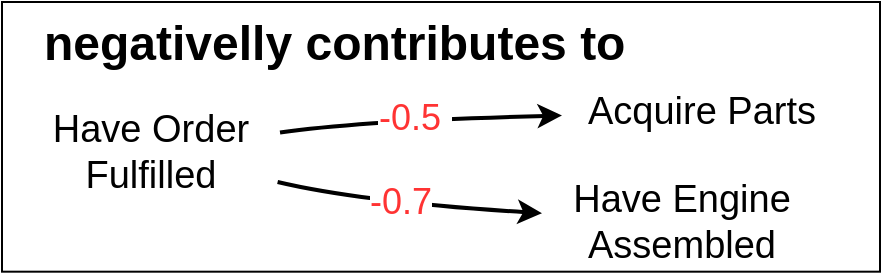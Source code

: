 <mxfile version="15.4.0" type="device" pages="14"><diagram name="iRL-manu-rel-1-contr-neg" id="lrQCM1Hvvk60PSm_WDTy"><mxGraphModel dx="3871" dy="3571" grid="1" gridSize="10" guides="1" tooltips="1" connect="1" arrows="1" fold="1" page="1" pageScale="1" pageWidth="850" pageHeight="1100" math="0" shadow="0"><root><mxCell id="0"/><mxCell id="1" parent="0"/><mxCell id="fjFCKpnaUV9YH-O8B2NR-1" value="&lt;font&gt;&lt;b&gt;negativelly contributes to&lt;/b&gt;&lt;/font&gt;" style="rounded=0;whiteSpace=wrap;html=1;align=left;fontSize=24;spacingLeft=19;horizontal=1;verticalAlign=top;" parent="1" vertex="1"><mxGeometry x="-3180" y="-3000" width="439" height="134.84" as="geometry"/></mxCell><mxCell id="fjFCKpnaUV9YH-O8B2NR-2" value="Have Order Fulfilled" style="text;html=1;align=center;verticalAlign=middle;whiteSpace=wrap;rounded=0;fontSize=19;" parent="1" vertex="1"><mxGeometry x="-3170" y="-2940" width="129" height="30" as="geometry"/></mxCell><mxCell id="fjFCKpnaUV9YH-O8B2NR-3" value="Acquire Parts" style="text;html=1;align=center;verticalAlign=middle;whiteSpace=wrap;rounded=0;fontSize=19;" parent="1" vertex="1"><mxGeometry x="-2900" y="-2980" width="140" height="70" as="geometry"/></mxCell><mxCell id="fjFCKpnaUV9YH-O8B2NR-4" value="" style="endArrow=classic;html=1;strokeWidth=2;curved=1;fontStyle=0;fontSize=11;" parent="1" source="fjFCKpnaUV9YH-O8B2NR-2" target="fjFCKpnaUV9YH-O8B2NR-3" edge="1"><mxGeometry width="50" height="50" relative="1" as="geometry"><mxPoint x="-2973" y="-2919.58" as="sourcePoint"/><mxPoint x="-3001" y="-2890.58" as="targetPoint"/><Array as="points"><mxPoint x="-3001" y="-2940.74"/></Array></mxGeometry></mxCell><mxCell id="fjFCKpnaUV9YH-O8B2NR-5" value="&lt;font style=&quot;font-size: 18px; color: rgb(255, 51, 51);&quot;&gt;-0.5&amp;nbsp;&lt;/font&gt;" style="edgeLabel;html=1;align=center;verticalAlign=middle;resizable=0;points=[];fontSize=22;labelBackgroundColor=default;" parent="fjFCKpnaUV9YH-O8B2NR-4" vertex="1" connectable="0"><mxGeometry x="-0.196" y="-16" relative="1" as="geometry"><mxPoint x="10" y="-18" as="offset"/></mxGeometry></mxCell><mxCell id="1B3afFmwg3iGzVP_gcV6-1" value="Have Engine Assembled" style="text;html=1;align=center;verticalAlign=middle;whiteSpace=wrap;rounded=0;fontSize=19;" parent="1" vertex="1"><mxGeometry x="-2910" y="-2910" width="140" height="40" as="geometry"/></mxCell><mxCell id="1B3afFmwg3iGzVP_gcV6-2" value="" style="endArrow=classic;html=1;strokeWidth=2;curved=1;fontStyle=0;fontSize=11;" parent="1" source="fjFCKpnaUV9YH-O8B2NR-2" target="1B3afFmwg3iGzVP_gcV6-1" edge="1"><mxGeometry width="50" height="50" relative="1" as="geometry"><mxPoint x="-3033" y="-2921" as="sourcePoint"/><mxPoint x="-2890" y="-2933" as="targetPoint"/><Array as="points"><mxPoint x="-3000" y="-2900"/></Array></mxGeometry></mxCell><mxCell id="1B3afFmwg3iGzVP_gcV6-3" value="&lt;font style=&quot;font-size: 18px; color: rgb(255, 51, 51);&quot;&gt;-0.7&lt;/font&gt;" style="edgeLabel;html=1;align=center;verticalAlign=middle;resizable=0;points=[];fontSize=22;labelBackgroundColor=default;" parent="1B3afFmwg3iGzVP_gcV6-2" vertex="1" connectable="0"><mxGeometry x="-0.196" y="-16" relative="1" as="geometry"><mxPoint x="10" y="-18" as="offset"/></mxGeometry></mxCell></root></mxGraphModel></diagram><diagram id="jRgEcZpF6pAmbIoYRc1D" name="iRL-manu-rel-2-contr-neg"><mxGraphModel dx="4578" dy="3978" grid="1" gridSize="10" guides="1" tooltips="1" connect="1" arrows="1" fold="1" page="1" pageScale="1" pageWidth="850" pageHeight="1100" math="0" shadow="0"><root><mxCell id="0"/><mxCell id="1" parent="0"/><mxCell id="3MwRY0myMUpInlV-LfYu-1" value="&lt;b&gt;negativelly contributes to&lt;/b&gt;" style="rounded=0;whiteSpace=wrap;html=1;align=left;fontSize=24;spacingLeft=19;horizontal=1;verticalAlign=top;" parent="1" vertex="1"><mxGeometry x="-3180" y="-3000" width="439" height="134.84" as="geometry"/></mxCell><mxCell id="3MwRY0myMUpInlV-LfYu-2" value="Have Engine Assembled" style="text;html=1;align=center;verticalAlign=middle;whiteSpace=wrap;rounded=0;fontSize=19;" parent="1" vertex="1"><mxGeometry x="-3170" y="-2930.74" width="129" height="30" as="geometry"/></mxCell><mxCell id="3MwRY0myMUpInlV-LfYu-3" value="Assemble Engine In House" style="text;html=1;align=center;verticalAlign=middle;whiteSpace=wrap;rounded=0;fontSize=19;" parent="1" vertex="1"><mxGeometry x="-2900" y="-2980" width="150" height="70" as="geometry"/></mxCell><mxCell id="3MwRY0myMUpInlV-LfYu-4" value="" style="endArrow=classic;html=1;strokeWidth=2;curved=1;fontStyle=0;fontSize=11;" parent="1" source="3MwRY0myMUpInlV-LfYu-2" target="3MwRY0myMUpInlV-LfYu-3" edge="1"><mxGeometry width="50" height="50" relative="1" as="geometry"><mxPoint x="-2973" y="-2919.58" as="sourcePoint"/><mxPoint x="-3001" y="-2890.58" as="targetPoint"/><Array as="points"><mxPoint x="-3001" y="-2940.74"/></Array></mxGeometry></mxCell><mxCell id="3MwRY0myMUpInlV-LfYu-5" value="&lt;span style=&quot;color: rgb(255, 51, 51); font-size: 18px;&quot;&gt;-0.5&amp;nbsp;&lt;/span&gt;" style="edgeLabel;html=1;align=center;verticalAlign=middle;resizable=0;points=[];fontSize=22;labelBackgroundColor=default;" parent="3MwRY0myMUpInlV-LfYu-4" vertex="1" connectable="0"><mxGeometry x="-0.196" y="-16" relative="1" as="geometry"><mxPoint x="10" y="-18" as="offset"/></mxGeometry></mxCell><mxCell id="3MwRY0myMUpInlV-LfYu-6" value="Outsource Assembly" style="text;html=1;align=center;verticalAlign=middle;whiteSpace=wrap;rounded=0;fontSize=19;" parent="1" vertex="1"><mxGeometry x="-2910" y="-2910" width="140" height="40" as="geometry"/></mxCell><mxCell id="3MwRY0myMUpInlV-LfYu-7" value="" style="endArrow=classic;html=1;strokeWidth=2;curved=1;fontStyle=0;fontSize=11;" parent="1" source="3MwRY0myMUpInlV-LfYu-2" target="3MwRY0myMUpInlV-LfYu-6" edge="1"><mxGeometry width="50" height="50" relative="1" as="geometry"><mxPoint x="-3033" y="-2921" as="sourcePoint"/><mxPoint x="-2890" y="-2933" as="targetPoint"/><Array as="points"><mxPoint x="-3000" y="-2900"/></Array></mxGeometry></mxCell><mxCell id="3MwRY0myMUpInlV-LfYu-8" value="&lt;span style=&quot;color: rgb(255, 51, 51); font-size: 18px;&quot;&gt;-0.7&amp;nbsp;&lt;/span&gt;" style="edgeLabel;html=1;align=center;verticalAlign=middle;resizable=0;points=[];fontSize=22;labelBackgroundColor=default;" parent="3MwRY0myMUpInlV-LfYu-7" vertex="1" connectable="0"><mxGeometry x="-0.196" y="-16" relative="1" as="geometry"><mxPoint x="10" y="-18" as="offset"/></mxGeometry></mxCell></root></mxGraphModel></diagram><diagram id="zBmDgi2XzJmhAONFBeY-" name="iRL-manu-rel-3-contr-neg"><mxGraphModel dx="3961" dy="3623" grid="1" gridSize="10" guides="1" tooltips="1" connect="1" arrows="1" fold="1" page="1" pageScale="1" pageWidth="850" pageHeight="1100" math="0" shadow="0"><root><mxCell id="0"/><mxCell id="1" parent="0"/><mxCell id="jyI7H2SR0KBquLTpzaB4-1" value="&lt;b&gt;negativelly contributes to&lt;/b&gt;" style="rounded=0;whiteSpace=wrap;html=1;align=left;fontSize=24;spacingLeft=19;horizontal=1;verticalAlign=top;" parent="1" vertex="1"><mxGeometry x="-3180" y="-3000" width="439" height="134.84" as="geometry"/></mxCell><mxCell id="jyI7H2SR0KBquLTpzaB4-2" value="Acquire&lt;br&gt;Parts" style="text;html=1;align=center;verticalAlign=middle;whiteSpace=wrap;rounded=0;fontSize=19;" parent="1" vertex="1"><mxGeometry x="-3180" y="-2940" width="90" height="30" as="geometry"/></mxCell><mxCell id="jyI7H2SR0KBquLTpzaB4-3" value="Parts Acquired In Time" style="text;html=1;align=center;verticalAlign=middle;whiteSpace=wrap;rounded=0;fontSize=19;" parent="1" vertex="1"><mxGeometry x="-2960" y="-2990" width="200" height="70" as="geometry"/></mxCell><mxCell id="jyI7H2SR0KBquLTpzaB4-4" value="" style="endArrow=classic;html=1;strokeWidth=2;curved=1;fontStyle=0;fontSize=11;" parent="1" source="jyI7H2SR0KBquLTpzaB4-2" target="jyI7H2SR0KBquLTpzaB4-3" edge="1"><mxGeometry width="50" height="50" relative="1" as="geometry"><mxPoint x="-2973" y="-2919.58" as="sourcePoint"/><mxPoint x="-3001" y="-2890.58" as="targetPoint"/><Array as="points"><mxPoint x="-3001" y="-2940.74"/></Array></mxGeometry></mxCell><mxCell id="jyI7H2SR0KBquLTpzaB4-5" value="&lt;span style=&quot;color: rgb(255, 51, 51); font-size: 18px;&quot;&gt;-0.5&amp;nbsp;&lt;/span&gt;" style="edgeLabel;html=1;align=center;verticalAlign=middle;resizable=0;points=[];fontSize=22;labelBackgroundColor=default;" parent="jyI7H2SR0KBquLTpzaB4-4" vertex="1" connectable="0"><mxGeometry x="-0.196" y="-16" relative="1" as="geometry"><mxPoint x="10" y="-18" as="offset"/></mxGeometry></mxCell><mxCell id="jyI7H2SR0KBquLTpzaB4-6" value="Parts Acquired Late" style="text;html=1;align=center;verticalAlign=middle;whiteSpace=wrap;rounded=0;fontSize=19;" parent="1" vertex="1"><mxGeometry x="-2960" y="-2940" width="190" height="40" as="geometry"/></mxCell><mxCell id="jyI7H2SR0KBquLTpzaB4-7" value="" style="endArrow=classic;html=1;strokeWidth=2;curved=1;fontStyle=0;fontSize=11;" parent="1" source="jyI7H2SR0KBquLTpzaB4-2" target="jyI7H2SR0KBquLTpzaB4-6" edge="1"><mxGeometry width="50" height="50" relative="1" as="geometry"><mxPoint x="-3033" y="-2921" as="sourcePoint"/><mxPoint x="-2890" y="-2933" as="targetPoint"/><Array as="points"><mxPoint x="-3000" y="-2910"/></Array></mxGeometry></mxCell><mxCell id="jyI7H2SR0KBquLTpzaB4-8" value="&lt;span style=&quot;color: rgb(255, 51, 51); font-size: 18px;&quot;&gt;-0.7&amp;nbsp;&lt;/span&gt;" style="edgeLabel;html=1;align=center;verticalAlign=middle;resizable=0;points=[];fontSize=22;labelBackgroundColor=default;" parent="jyI7H2SR0KBquLTpzaB4-7" vertex="1" connectable="0"><mxGeometry x="-0.196" y="-16" relative="1" as="geometry"><mxPoint x="10" y="-18" as="offset"/></mxGeometry></mxCell><mxCell id="hmVAoTdsAqbCUz1YsLpc-1" value="Parts Never Acquired" style="text;html=1;align=center;verticalAlign=middle;whiteSpace=wrap;rounded=0;fontSize=19;" vertex="1" parent="1"><mxGeometry x="-2950" y="-2905.16" width="190" height="40" as="geometry"/></mxCell><mxCell id="hmVAoTdsAqbCUz1YsLpc-3" value="" style="endArrow=classic;html=1;strokeWidth=2;curved=1;fontStyle=0;fontSize=11;" edge="1" parent="1" source="jyI7H2SR0KBquLTpzaB4-2" target="hmVAoTdsAqbCUz1YsLpc-1"><mxGeometry width="50" height="50" relative="1" as="geometry"><mxPoint x="-3080" y="-2910" as="sourcePoint"/><mxPoint x="-2950" y="-2905.926" as="targetPoint"/><Array as="points"><mxPoint x="-3020" y="-2880"/></Array></mxGeometry></mxCell><mxCell id="hmVAoTdsAqbCUz1YsLpc-4" value="&lt;span style=&quot;color: rgb(255 , 51 , 51) ; font-size: 18px&quot;&gt;-0.4&amp;nbsp;&lt;/span&gt;" style="edgeLabel;html=1;align=center;verticalAlign=middle;resizable=0;points=[];fontSize=22;labelBackgroundColor=default;" vertex="1" connectable="0" parent="hmVAoTdsAqbCUz1YsLpc-3"><mxGeometry x="-0.196" y="-16" relative="1" as="geometry"><mxPoint x="10" y="-18" as="offset"/></mxGeometry></mxCell></root></mxGraphModel></diagram><diagram id="1IxjrtlEPSZ1EHy36e9s" name="iRL-manu-rel-4-contr-neg"><mxGraphModel dx="4578" dy="3978" grid="1" gridSize="10" guides="1" tooltips="1" connect="1" arrows="1" fold="1" page="1" pageScale="1" pageWidth="850" pageHeight="1100" math="0" shadow="0"><root><mxCell id="0"/><mxCell id="1" parent="0"/><mxCell id="nlNQb1uuhed4q07HRmEf-1" value="&lt;b&gt;negativelly contributes to&lt;/b&gt;" style="rounded=0;whiteSpace=wrap;html=1;align=left;fontSize=24;spacingLeft=19;horizontal=1;verticalAlign=top;" parent="1" vertex="1"><mxGeometry x="-3180" y="-3000" width="439" height="134.84" as="geometry"/></mxCell><mxCell id="nlNQb1uuhed4q07HRmEf-2" value="Parts Never Acquired" style="text;html=1;align=center;verticalAlign=middle;whiteSpace=wrap;rounded=0;fontSize=19;" parent="1" vertex="1"><mxGeometry x="-3150" y="-2930.74" width="120" height="30" as="geometry"/></mxCell><mxCell id="nlNQb1uuhed4q07HRmEf-3" value="Order is Cancelled" style="text;html=1;align=center;verticalAlign=middle;whiteSpace=wrap;rounded=0;fontSize=19;" parent="1" vertex="1"><mxGeometry x="-2880" y="-2950.74" width="100" height="70" as="geometry"/></mxCell><mxCell id="RuJxHSUn0UA0OMpb73bB-1" value="" style="endArrow=classic;html=1;strokeWidth=2;curved=1;fontStyle=0;fontSize=11;" parent="1" source="nlNQb1uuhed4q07HRmEf-2" target="nlNQb1uuhed4q07HRmEf-3" edge="1"><mxGeometry width="50" height="50" relative="1" as="geometry"><mxPoint x="-3043" y="-2931" as="sourcePoint"/><mxPoint x="-2900" y="-2943" as="targetPoint"/><Array as="points"><mxPoint x="-3001" y="-2940.74"/></Array></mxGeometry></mxCell><mxCell id="RuJxHSUn0UA0OMpb73bB-2" value="&lt;span style=&quot;color: rgb(255, 51, 51); font-size: 18px;&quot;&gt;-0.5&amp;nbsp;&lt;/span&gt;" style="edgeLabel;html=1;align=center;verticalAlign=middle;resizable=0;points=[];fontSize=22;labelBackgroundColor=default;" parent="RuJxHSUn0UA0OMpb73bB-1" vertex="1" connectable="0"><mxGeometry x="-0.196" y="-16" relative="1" as="geometry"><mxPoint x="10" y="-18" as="offset"/></mxGeometry></mxCell></root></mxGraphModel></diagram><diagram id="mF4jjamFUtdUcgxOceSQ" name="iRL-manu-rel-5-contr-neg"><mxGraphModel dx="4578" dy="3978" grid="1" gridSize="10" guides="1" tooltips="1" connect="1" arrows="1" fold="1" page="1" pageScale="1" pageWidth="850" pageHeight="1100" math="0" shadow="0"><root><mxCell id="0"/><mxCell id="1" parent="0"/><mxCell id="Jh1ieqGiToqUIMGj4EJh-1" value="&lt;b&gt;negativelly contributes to&lt;/b&gt;" style="rounded=0;whiteSpace=wrap;html=1;align=left;fontSize=24;spacingLeft=19;horizontal=1;verticalAlign=top;" parent="1" vertex="1"><mxGeometry x="-3220" y="-3040" width="439" height="134.84" as="geometry"/></mxCell><mxCell id="Jh1ieqGiToqUIMGj4EJh-2" value="Order is Cancelled" style="text;html=1;align=center;verticalAlign=middle;whiteSpace=wrap;rounded=0;fontSize=19;" parent="1" vertex="1"><mxGeometry x="-3180" y="-2970.74" width="100" height="30" as="geometry"/></mxCell><mxCell id="Jh1ieqGiToqUIMGj4EJh-3" value="Penalty is Issued" style="text;html=1;align=center;verticalAlign=middle;whiteSpace=wrap;rounded=0;fontSize=19;" parent="1" vertex="1"><mxGeometry x="-2910" y="-2990.74" width="90" height="70" as="geometry"/></mxCell><mxCell id="Jh1ieqGiToqUIMGj4EJh-4" value="" style="endArrow=classic;html=1;strokeWidth=2;curved=1;fontStyle=0;fontSize=11;" parent="1" source="Jh1ieqGiToqUIMGj4EJh-2" target="Jh1ieqGiToqUIMGj4EJh-3" edge="1"><mxGeometry width="50" height="50" relative="1" as="geometry"><mxPoint x="-3083" y="-2971" as="sourcePoint"/><mxPoint x="-2940" y="-2983" as="targetPoint"/><Array as="points"><mxPoint x="-3041" y="-2980.74"/></Array></mxGeometry></mxCell><mxCell id="Jh1ieqGiToqUIMGj4EJh-5" value="&lt;span style=&quot;color: rgb(255, 51, 51); font-size: 18px;&quot;&gt;-0.5&amp;nbsp;&lt;/span&gt;" style="edgeLabel;html=1;align=center;verticalAlign=middle;resizable=0;points=[];fontSize=22;labelBackgroundColor=default;" parent="Jh1ieqGiToqUIMGj4EJh-4" vertex="1" connectable="0"><mxGeometry x="-0.196" y="-16" relative="1" as="geometry"><mxPoint x="10" y="-18" as="offset"/></mxGeometry></mxCell></root></mxGraphModel></diagram><diagram id="vYKbGq_c37cxqWt-kweQ" name="iRL-manu-rel-6-contr-neg"><mxGraphModel dx="4578" dy="3978" grid="1" gridSize="10" guides="1" tooltips="1" connect="1" arrows="1" fold="1" page="1" pageScale="1" pageWidth="850" pageHeight="1100" math="0" shadow="0"><root><mxCell id="0"/><mxCell id="1" parent="0"/><mxCell id="4D4Ky4i7R2cBNQQYwYDM-1" value="&lt;b&gt;negativelly contributes to&lt;/b&gt;" style="rounded=0;whiteSpace=wrap;html=1;align=left;fontSize=24;spacingLeft=19;horizontal=1;verticalAlign=top;" parent="1" vertex="1"><mxGeometry x="-3220" y="-3040" width="439" height="134.84" as="geometry"/></mxCell><mxCell id="4D4Ky4i7R2cBNQQYwYDM-2" value="Previous Order was Cancelled" style="text;html=1;align=center;verticalAlign=middle;whiteSpace=wrap;rounded=0;fontSize=19;" parent="1" vertex="1"><mxGeometry x="-3181" y="-2970.74" width="100" height="30" as="geometry"/></mxCell><mxCell id="4D4Ky4i7R2cBNQQYwYDM-3" value="Penalty is Issued" style="text;html=1;align=center;verticalAlign=middle;whiteSpace=wrap;rounded=0;fontSize=19;" parent="1" vertex="1"><mxGeometry x="-2910" y="-2981.11" width="90" height="50.74" as="geometry"/></mxCell><mxCell id="4D4Ky4i7R2cBNQQYwYDM-4" value="" style="endArrow=classic;html=1;strokeWidth=2;curved=1;fontStyle=0;fontSize=11;" parent="1" source="4D4Ky4i7R2cBNQQYwYDM-2" target="4D4Ky4i7R2cBNQQYwYDM-3" edge="1"><mxGeometry width="50" height="50" relative="1" as="geometry"><mxPoint x="-3083" y="-2971" as="sourcePoint"/><mxPoint x="-2940" y="-2983" as="targetPoint"/><Array as="points"><mxPoint x="-3041" y="-2980.74"/></Array></mxGeometry></mxCell><mxCell id="4D4Ky4i7R2cBNQQYwYDM-5" value="&lt;span style=&quot;color: rgb(255, 51, 51); font-size: 18px;&quot;&gt;-0.5&amp;nbsp;&lt;/span&gt;" style="edgeLabel;html=1;align=center;verticalAlign=middle;resizable=0;points=[];fontSize=22;labelBackgroundColor=default;" parent="4D4Ky4i7R2cBNQQYwYDM-4" vertex="1" connectable="0"><mxGeometry x="-0.196" y="-16" relative="1" as="geometry"><mxPoint x="10" y="-18" as="offset"/></mxGeometry></mxCell></root></mxGraphModel></diagram><diagram id="Au_eIEvgqQtElC9Wct7o" name="iRL-manu-rel-7-contr-neg"><mxGraphModel dx="4578" dy="3978" grid="1" gridSize="10" guides="1" tooltips="1" connect="1" arrows="1" fold="1" page="1" pageScale="1" pageWidth="850" pageHeight="1100" math="0" shadow="0"><root><mxCell id="0"/><mxCell id="1" parent="0"/><mxCell id="8bAgGs7-TkSVf-weHCQd-1" value="&lt;b&gt;negativelly contributes to&lt;/b&gt;" style="rounded=0;whiteSpace=wrap;html=1;align=left;fontSize=24;spacingLeft=19;horizontal=1;verticalAlign=top;" parent="1" vertex="1"><mxGeometry x="-3220" y="-3040" width="439" height="134.84" as="geometry"/></mxCell><mxCell id="8bAgGs7-TkSVf-weHCQd-2" value="Acquire Parts" style="text;html=1;align=center;verticalAlign=middle;whiteSpace=wrap;rounded=0;fontSize=19;" parent="1" vertex="1"><mxGeometry x="-3181" y="-2970.74" width="100" height="30" as="geometry"/></mxCell><mxCell id="8bAgGs7-TkSVf-weHCQd-3" value="Have the Engine Assembled" style="text;html=1;align=center;verticalAlign=middle;whiteSpace=wrap;rounded=0;fontSize=19;" parent="1" vertex="1"><mxGeometry x="-2890" y="-2981.11" width="90" height="50.74" as="geometry"/></mxCell><mxCell id="8bAgGs7-TkSVf-weHCQd-4" value="" style="endArrow=classic;html=1;strokeWidth=2;curved=1;fontStyle=0;fontSize=11;" parent="1" source="8bAgGs7-TkSVf-weHCQd-2" target="8bAgGs7-TkSVf-weHCQd-3" edge="1"><mxGeometry width="50" height="50" relative="1" as="geometry"><mxPoint x="-3083" y="-2971" as="sourcePoint"/><mxPoint x="-2940" y="-2983" as="targetPoint"/><Array as="points"><mxPoint x="-3041" y="-2980.74"/></Array></mxGeometry></mxCell><mxCell id="8bAgGs7-TkSVf-weHCQd-5" value="&lt;span style=&quot;color: rgb(255, 51, 51); font-size: 18px;&quot;&gt;-0.5&amp;nbsp;&lt;/span&gt;" style="edgeLabel;html=1;align=center;verticalAlign=middle;resizable=0;points=[];fontSize=22;labelBackgroundColor=default;" parent="8bAgGs7-TkSVf-weHCQd-4" vertex="1" connectable="0"><mxGeometry x="-0.196" y="-16" relative="1" as="geometry"><mxPoint x="10" y="-18" as="offset"/></mxGeometry></mxCell></root></mxGraphModel></diagram><diagram id="4KhcXFip8CfWlh6ND8Yw" name="iRL-manu-rel-8-contr-neg"><mxGraphModel dx="4578" dy="3978" grid="1" gridSize="10" guides="1" tooltips="1" connect="1" arrows="1" fold="1" page="1" pageScale="1" pageWidth="850" pageHeight="1100" math="0" shadow="0"><root><mxCell id="0"/><mxCell id="1" parent="0"/><mxCell id="HlySVwfMdXEdnLrNr_hF-1" value="&lt;b&gt;negativelly contributes to&lt;/b&gt;" style="rounded=0;whiteSpace=wrap;html=1;align=left;fontSize=24;spacingLeft=19;horizontal=1;verticalAlign=top;" parent="1" vertex="1"><mxGeometry x="-3220" y="-3040" width="439" height="134.84" as="geometry"/></mxCell><mxCell id="HlySVwfMdXEdnLrNr_hF-2" value="Reputation (previous status)" style="text;html=1;align=center;verticalAlign=middle;whiteSpace=wrap;rounded=0;fontSize=19;" parent="1" vertex="1"><mxGeometry x="-3181" y="-2970.74" width="100" height="30" as="geometry"/></mxCell><mxCell id="HlySVwfMdXEdnLrNr_hF-3" value="Reputation" style="text;html=1;align=center;verticalAlign=middle;whiteSpace=wrap;rounded=0;fontSize=19;" parent="1" vertex="1"><mxGeometry x="-2920" y="-2990" width="100" height="49.26" as="geometry"/></mxCell><mxCell id="HlySVwfMdXEdnLrNr_hF-4" value="" style="endArrow=classic;html=1;strokeWidth=2;curved=1;fontStyle=0;fontSize=11;" parent="1" source="HlySVwfMdXEdnLrNr_hF-2" target="HlySVwfMdXEdnLrNr_hF-3" edge="1"><mxGeometry width="50" height="50" relative="1" as="geometry"><mxPoint x="-3083" y="-2971" as="sourcePoint"/><mxPoint x="-2940" y="-2983" as="targetPoint"/><Array as="points"><mxPoint x="-3041" y="-2980.74"/></Array></mxGeometry></mxCell><mxCell id="HlySVwfMdXEdnLrNr_hF-5" value="&lt;span style=&quot;color: rgb(255, 51, 51); font-size: 18px;&quot;&gt;-0.5&amp;nbsp;&lt;/span&gt;" style="edgeLabel;html=1;align=center;verticalAlign=middle;resizable=0;points=[];fontSize=22;labelBackgroundColor=default;" parent="HlySVwfMdXEdnLrNr_hF-4" vertex="1" connectable="0"><mxGeometry x="-0.196" y="-16" relative="1" as="geometry"><mxPoint x="10" y="-18" as="offset"/></mxGeometry></mxCell></root></mxGraphModel></diagram><diagram id="FeQZBwoRJbgXJpnwxUOL" name="iRL-manu-rel-9-contr-neg"><mxGraphModel dx="4578" dy="3978" grid="1" gridSize="10" guides="1" tooltips="1" connect="1" arrows="1" fold="1" page="1" pageScale="1" pageWidth="850" pageHeight="1100" math="0" shadow="0"><root><mxCell id="0"/><mxCell id="1" parent="0"/><mxCell id="kzmNn4Tice0ezbUPIXT1-1" value="&lt;b&gt;negativelly contributes to&lt;/b&gt;" style="rounded=0;whiteSpace=wrap;html=1;align=left;fontSize=24;spacingLeft=19;horizontal=1;verticalAlign=top;" parent="1" vertex="1"><mxGeometry x="-3220" y="-3040" width="439" height="134.84" as="geometry"/></mxCell><mxCell id="kzmNn4Tice0ezbUPIXT1-2" value="Good Construction Quality" style="text;html=1;align=center;verticalAlign=middle;whiteSpace=wrap;rounded=0;fontSize=19;" parent="1" vertex="1"><mxGeometry x="-3181" y="-2970.74" width="100" height="30" as="geometry"/></mxCell><mxCell id="kzmNn4Tice0ezbUPIXT1-3" value="Reputation" style="text;html=1;align=center;verticalAlign=middle;whiteSpace=wrap;rounded=0;fontSize=19;" parent="1" vertex="1"><mxGeometry x="-2960" y="-2990.74" width="140" height="70" as="geometry"/></mxCell><mxCell id="kzmNn4Tice0ezbUPIXT1-4" value="" style="endArrow=classic;html=1;strokeWidth=2;curved=1;fontStyle=0;fontSize=11;" parent="1" source="kzmNn4Tice0ezbUPIXT1-2" target="kzmNn4Tice0ezbUPIXT1-3" edge="1"><mxGeometry width="50" height="50" relative="1" as="geometry"><mxPoint x="-3083" y="-2971" as="sourcePoint"/><mxPoint x="-2940" y="-2983" as="targetPoint"/><Array as="points"><mxPoint x="-3041" y="-2980.74"/></Array></mxGeometry></mxCell><mxCell id="kzmNn4Tice0ezbUPIXT1-5" value="&lt;span style=&quot;color: rgb(255, 51, 51); font-size: 18px;&quot;&gt;-0.5&amp;nbsp;&lt;/span&gt;" style="edgeLabel;html=1;align=center;verticalAlign=middle;resizable=0;points=[];fontSize=22;labelBackgroundColor=default;" parent="kzmNn4Tice0ezbUPIXT1-4" vertex="1" connectable="0"><mxGeometry x="-0.196" y="-16" relative="1" as="geometry"><mxPoint x="10" y="-18" as="offset"/></mxGeometry></mxCell></root></mxGraphModel></diagram><diagram id="P1F7y5oBeZOF15YZMAfe" name="iRL-manu-rel-10-contr-neg"><mxGraphModel dx="4578" dy="3978" grid="1" gridSize="10" guides="1" tooltips="1" connect="1" arrows="1" fold="1" page="1" pageScale="1" pageWidth="850" pageHeight="1100" math="0" shadow="0"><root><mxCell id="0"/><mxCell id="1" parent="0"/><mxCell id="xvbG_RXCLySQc_8d9MsR-1" value="&lt;b&gt;negativelly contributes to&lt;/b&gt;" style="rounded=0;whiteSpace=wrap;html=1;align=left;fontSize=24;spacingLeft=19;horizontal=1;verticalAlign=top;" parent="1" vertex="1"><mxGeometry x="-3220" y="-3040" width="439" height="134.84" as="geometry"/></mxCell><mxCell id="xvbG_RXCLySQc_8d9MsR-2" value="Bad Construction Quality" style="text;html=1;align=center;verticalAlign=middle;whiteSpace=wrap;rounded=0;fontSize=19;" parent="1" vertex="1"><mxGeometry x="-3220" y="-2990" width="158" height="70" as="geometry"/></mxCell><mxCell id="xvbG_RXCLySQc_8d9MsR-3" value="Reputation" style="text;html=1;align=center;verticalAlign=middle;whiteSpace=wrap;rounded=0;fontSize=19;" parent="1" vertex="1"><mxGeometry x="-2941" y="-2990.74" width="140" height="70" as="geometry"/></mxCell><mxCell id="xvbG_RXCLySQc_8d9MsR-4" value="" style="endArrow=classic;html=1;strokeWidth=2;curved=1;fontStyle=0;fontSize=11;" parent="1" source="xvbG_RXCLySQc_8d9MsR-2" target="xvbG_RXCLySQc_8d9MsR-3" edge="1"><mxGeometry width="50" height="50" relative="1" as="geometry"><mxPoint x="-3083" y="-2971" as="sourcePoint"/><mxPoint x="-2940" y="-2983" as="targetPoint"/><Array as="points"><mxPoint x="-2990" y="-2940"/></Array></mxGeometry></mxCell><mxCell id="xvbG_RXCLySQc_8d9MsR-5" value="&lt;span style=&quot;color: rgb(255, 51, 51); font-size: 18px;&quot;&gt;-0.5&amp;nbsp;&lt;/span&gt;" style="edgeLabel;html=1;align=center;verticalAlign=middle;resizable=0;points=[];fontSize=22;labelBackgroundColor=default;" parent="xvbG_RXCLySQc_8d9MsR-4" vertex="1" connectable="0"><mxGeometry x="-0.196" y="-16" relative="1" as="geometry"><mxPoint x="10" y="-18" as="offset"/></mxGeometry></mxCell></root></mxGraphModel></diagram><diagram id="Xo7n9-qTVo7QPiPUUxzN" name="iRL-manu-rel-11-contr-neg"><mxGraphModel dx="4834" dy="4136" grid="1" gridSize="10" guides="1" tooltips="1" connect="1" arrows="1" fold="1" page="1" pageScale="1" pageWidth="850" pageHeight="1100" math="0" shadow="0">&#xa;      <root>&#xa;        <mxCell id="0"/>&#xa;        <mxCell id="1" parent="0"/>&#xa;        <mxCell id="RVhw47yI1inJTAi2Jn-t-1" value="&lt;b&gt;negativelly contributes to&lt;/b&gt;" style="rounded=0;whiteSpace=wrap;html=1;align=left;fontSize=24;spacingLeft=19;horizontal=1;verticalAlign=top;" parent="1" vertex="1">&#xa;          <mxGeometry x="-3220" y="-3040" width="439" height="134.84" as="geometry"/>&#xa;        </mxCell>&#xa;        <mxCell id="RVhw47yI1inJTAi2Jn-t-2" value="Heater On" style="text;html=1;align=center;verticalAlign=middle;whiteSpace=wrap;rounded=0;fontSize=19;" parent="1" vertex="1">&#xa;          <mxGeometry x="-3190" y="-2970.74" width="100" height="30" as="geometry"/>&#xa;        </mxCell>&#xa;        <mxCell id="RVhw47yI1inJTAi2Jn-t-3" value="Maintain Ideal Temperature (current level)" style="text;html=1;align=center;verticalAlign=middle;whiteSpace=wrap;rounded=0;fontSize=19;" parent="1" vertex="1">&#xa;          <mxGeometry x="-2960" y="-2990.74" width="140" height="70" as="geometry"/>&#xa;        </mxCell>&#xa;        <mxCell id="RVhw47yI1inJTAi2Jn-t-4" value="" style="endArrow=classic;html=1;strokeWidth=2;curved=1;fontStyle=0;fontSize=11;" parent="1" source="RVhw47yI1inJTAi2Jn-t-2" target="RVhw47yI1inJTAi2Jn-t-3" edge="1">&#xa;          <mxGeometry width="50" height="50" relative="1" as="geometry">&#xa;            <mxPoint x="-3083" y="-2971" as="sourcePoint"/>&#xa;            <mxPoint x="-2940" y="-2983" as="targetPoint"/>&#xa;            <Array as="points">&#xa;              <mxPoint x="-3041" y="-2980.74"/>&#xa;            </Array>&#xa;          </mxGeometry>&#xa;        </mxCell>&#xa;        <mxCell id="RVhw47yI1inJTAi2Jn-t-5" value="&lt;span style=&quot;color: rgb(255, 51, 51); font-size: 18px;&quot;&gt;-0.5&amp;nbsp;&lt;/span&gt;" style="edgeLabel;html=1;align=center;verticalAlign=middle;resizable=0;points=[];fontSize=22;labelBackgroundColor=default;" parent="RVhw47yI1inJTAi2Jn-t-4" vertex="1" connectable="0">&#xa;          <mxGeometry x="-0.196" y="-16" relative="1" as="geometry">&#xa;            <mxPoint x="10" y="-18" as="offset"/>&#xa;          </mxGeometry>&#xa;        </mxCell>&#xa;      </root>&#xa;    </mxGraphModel></diagram><diagram id="enEovX3N7CVmyAMt918q" name="iRL-manu-rel-12-contr-neg"><mxGraphModel dx="4083" dy="3698" grid="1" gridSize="10" guides="1" tooltips="1" connect="1" arrows="1" fold="1" page="1" pageScale="1" pageWidth="850" pageHeight="1100" math="0" shadow="0">&#xa;      <root>&#xa;        <mxCell id="0"/>&#xa;        <mxCell id="1" parent="0"/>&#xa;        <mxCell id="xQaqpPyg9VID6BLQ5Ywr-1" value="&lt;b&gt;negativelly contributes to&lt;/b&gt;" style="rounded=0;whiteSpace=wrap;html=1;align=left;fontSize=24;spacingLeft=19;horizontal=1;verticalAlign=top;" parent="1" vertex="1">&#xa;          <mxGeometry x="-3220" y="-3040" width="439" height="134.84" as="geometry"/>&#xa;        </mxCell>&#xa;        <mxCell id="xQaqpPyg9VID6BLQ5Ywr-2" value="Minimize Running Time" style="text;html=1;align=center;verticalAlign=middle;whiteSpace=wrap;rounded=0;fontSize=19;" parent="1" vertex="1">&#xa;          <mxGeometry x="-3220" y="-2970.74" width="139" height="30" as="geometry"/>&#xa;        </mxCell>&#xa;        <mxCell id="xQaqpPyg9VID6BLQ5Ywr-3" value="Minimize Cost" style="text;html=1;align=center;verticalAlign=middle;whiteSpace=wrap;rounded=0;fontSize=19;" parent="1" vertex="1">&#xa;          <mxGeometry x="-2960" y="-2990.74" width="140" height="70" as="geometry"/>&#xa;        </mxCell>&#xa;        <mxCell id="xQaqpPyg9VID6BLQ5Ywr-4" value="" style="endArrow=classic;html=1;strokeWidth=2;curved=1;fontStyle=0;fontSize=11;" parent="1" source="xQaqpPyg9VID6BLQ5Ywr-2" target="xQaqpPyg9VID6BLQ5Ywr-3" edge="1">&#xa;          <mxGeometry width="50" height="50" relative="1" as="geometry">&#xa;            <mxPoint x="-3083" y="-2971" as="sourcePoint"/>&#xa;            <mxPoint x="-2940" y="-2983" as="targetPoint"/>&#xa;            <Array as="points">&#xa;              <mxPoint x="-3041" y="-2980.74"/>&#xa;            </Array>&#xa;          </mxGeometry>&#xa;        </mxCell>&#xa;        <mxCell id="xQaqpPyg9VID6BLQ5Ywr-5" value="&lt;span style=&quot;color: rgb(255, 51, 51); font-size: 18px;&quot;&gt;-0.5&amp;nbsp;&lt;/span&gt;" style="edgeLabel;html=1;align=center;verticalAlign=middle;resizable=0;points=[];fontSize=22;labelBackgroundColor=default;" parent="xQaqpPyg9VID6BLQ5Ywr-4" vertex="1" connectable="0">&#xa;          <mxGeometry x="-0.196" y="-16" relative="1" as="geometry">&#xa;            <mxPoint x="10" y="-18" as="offset"/>&#xa;          </mxGeometry>&#xa;        </mxCell>&#xa;      </root>&#xa;    </mxGraphModel></diagram><diagram name="iRL-manu-rel-13-contr-neg" id="P5TjuPJcCvfCDk246iFM"><mxGraphModel dx="4834" dy="4136" grid="1" gridSize="10" guides="1" tooltips="1" connect="1" arrows="1" fold="1" page="1" pageScale="1" pageWidth="850" pageHeight="1100" math="0" shadow="0">&#xa;      <root>&#xa;        <mxCell id="KZR2G05XeIorMjJvlH5d-0"/>&#xa;        <mxCell id="KZR2G05XeIorMjJvlH5d-1" parent="KZR2G05XeIorMjJvlH5d-0"/>&#xa;        <mxCell id="P1nydeQG2YEQZM4IScHP-0" value="&lt;b&gt;negativelly contributes to&lt;/b&gt;" style="rounded=0;whiteSpace=wrap;html=1;align=left;fontSize=24;spacingLeft=19;horizontal=1;verticalAlign=top;" parent="KZR2G05XeIorMjJvlH5d-1" vertex="1">&#xa;          <mxGeometry x="-3220" y="-3040" width="439" height="134.84" as="geometry"/>&#xa;        </mxCell>&#xa;        <mxCell id="P1nydeQG2YEQZM4IScHP-1" value="Maintain Ideal Temperature" style="text;html=1;align=center;verticalAlign=middle;whiteSpace=wrap;rounded=0;fontSize=19;" parent="KZR2G05XeIorMjJvlH5d-1" vertex="1">&#xa;          <mxGeometry x="-3200" y="-2990" width="150" height="60" as="geometry"/>&#xa;        </mxCell>&#xa;        <mxCell id="P1nydeQG2YEQZM4IScHP-2" value="Maximize Comfort" style="text;html=1;align=center;verticalAlign=middle;whiteSpace=wrap;rounded=0;fontSize=19;" parent="KZR2G05XeIorMjJvlH5d-1" vertex="1">&#xa;          <mxGeometry x="-2900" y="-2990.74" width="110" height="70" as="geometry"/>&#xa;        </mxCell>&#xa;        <mxCell id="P1nydeQG2YEQZM4IScHP-3" value="" style="endArrow=classic;html=1;strokeWidth=2;curved=1;fontStyle=0;fontSize=11;" parent="KZR2G05XeIorMjJvlH5d-1" source="P1nydeQG2YEQZM4IScHP-1" target="P1nydeQG2YEQZM4IScHP-2" edge="1">&#xa;          <mxGeometry width="50" height="50" relative="1" as="geometry">&#xa;            <mxPoint x="-3083" y="-2971" as="sourcePoint"/>&#xa;            <mxPoint x="-2940" y="-2983" as="targetPoint"/>&#xa;            <Array as="points">&#xa;              <mxPoint x="-2970" y="-2980"/>&#xa;            </Array>&#xa;          </mxGeometry>&#xa;        </mxCell>&#xa;        <mxCell id="P1nydeQG2YEQZM4IScHP-4" value="&lt;span style=&quot;color: rgb(255, 51, 51); font-size: 18px;&quot;&gt;-0.5&amp;nbsp;&lt;/span&gt;" style="edgeLabel;html=1;align=center;verticalAlign=middle;resizable=0;points=[];fontSize=22;labelBackgroundColor=default;" parent="P1nydeQG2YEQZM4IScHP-3" vertex="1" connectable="0">&#xa;          <mxGeometry x="-0.196" y="-16" relative="1" as="geometry">&#xa;            <mxPoint x="10" y="-18" as="offset"/>&#xa;          </mxGeometry>&#xa;        </mxCell>&#xa;      </root>&#xa;    </mxGraphModel></diagram><diagram id="KmZoFBOVh3dv930wX-Ls" name="iRL-manu-rel-14-contr-neg"><mxGraphModel dx="4834" dy="4136" grid="1" gridSize="10" guides="1" tooltips="1" connect="1" arrows="1" fold="1" page="1" pageScale="1" pageWidth="850" pageHeight="1100" math="0" shadow="0">&#xa;      <root>&#xa;        <mxCell id="0"/>&#xa;        <mxCell id="1" parent="0"/>&#xa;        <mxCell id="gURxNuOWzCy-9ez-4ZKY-1" value="&lt;b&gt;negativelly contributes to&lt;/b&gt;" style="rounded=0;whiteSpace=wrap;html=1;align=left;fontSize=24;spacingLeft=19;horizontal=1;verticalAlign=top;" vertex="1" parent="1">&#xa;          <mxGeometry x="-3220" y="-3040" width="439" height="134.84" as="geometry"/>&#xa;        </mxCell>&#xa;        <mxCell id="gURxNuOWzCy-9ez-4ZKY-2" value="Controller" style="text;html=1;align=center;verticalAlign=middle;whiteSpace=wrap;rounded=0;fontSize=19;" vertex="1" parent="1">&#xa;          <mxGeometry x="-3200" y="-2990" width="150" height="60" as="geometry"/>&#xa;        </mxCell>&#xa;        <mxCell id="gURxNuOWzCy-9ez-4ZKY-3" value="Temperature Controlled" style="text;html=1;align=center;verticalAlign=middle;whiteSpace=wrap;rounded=0;fontSize=19;" vertex="1" parent="1">&#xa;          <mxGeometry x="-2900" y="-2990.74" width="110" height="70" as="geometry"/>&#xa;        </mxCell>&#xa;        <mxCell id="gURxNuOWzCy-9ez-4ZKY-4" value="" style="endArrow=classic;html=1;strokeWidth=2;curved=1;fontStyle=0;fontSize=11;" edge="1" parent="1" source="gURxNuOWzCy-9ez-4ZKY-2" target="gURxNuOWzCy-9ez-4ZKY-3">&#xa;          <mxGeometry width="50" height="50" relative="1" as="geometry">&#xa;            <mxPoint x="-3083" y="-2971" as="sourcePoint"/>&#xa;            <mxPoint x="-2940" y="-2983" as="targetPoint"/>&#xa;            <Array as="points">&#xa;              <mxPoint x="-2970" y="-2980"/>&#xa;            </Array>&#xa;          </mxGeometry>&#xa;        </mxCell>&#xa;        <mxCell id="gURxNuOWzCy-9ez-4ZKY-5" value="&lt;span style=&quot;color: rgb(255, 51, 51); font-size: 18px;&quot;&gt;-0.5&amp;nbsp;&lt;/span&gt;" style="edgeLabel;html=1;align=center;verticalAlign=middle;resizable=0;points=[];fontSize=22;labelBackgroundColor=default;" vertex="1" connectable="0" parent="gURxNuOWzCy-9ez-4ZKY-4">&#xa;          <mxGeometry x="-0.196" y="-16" relative="1" as="geometry">&#xa;            <mxPoint x="10" y="-18" as="offset"/>&#xa;          </mxGeometry>&#xa;        </mxCell>&#xa;      </root>&#xa;    </mxGraphModel></diagram></mxfile>
